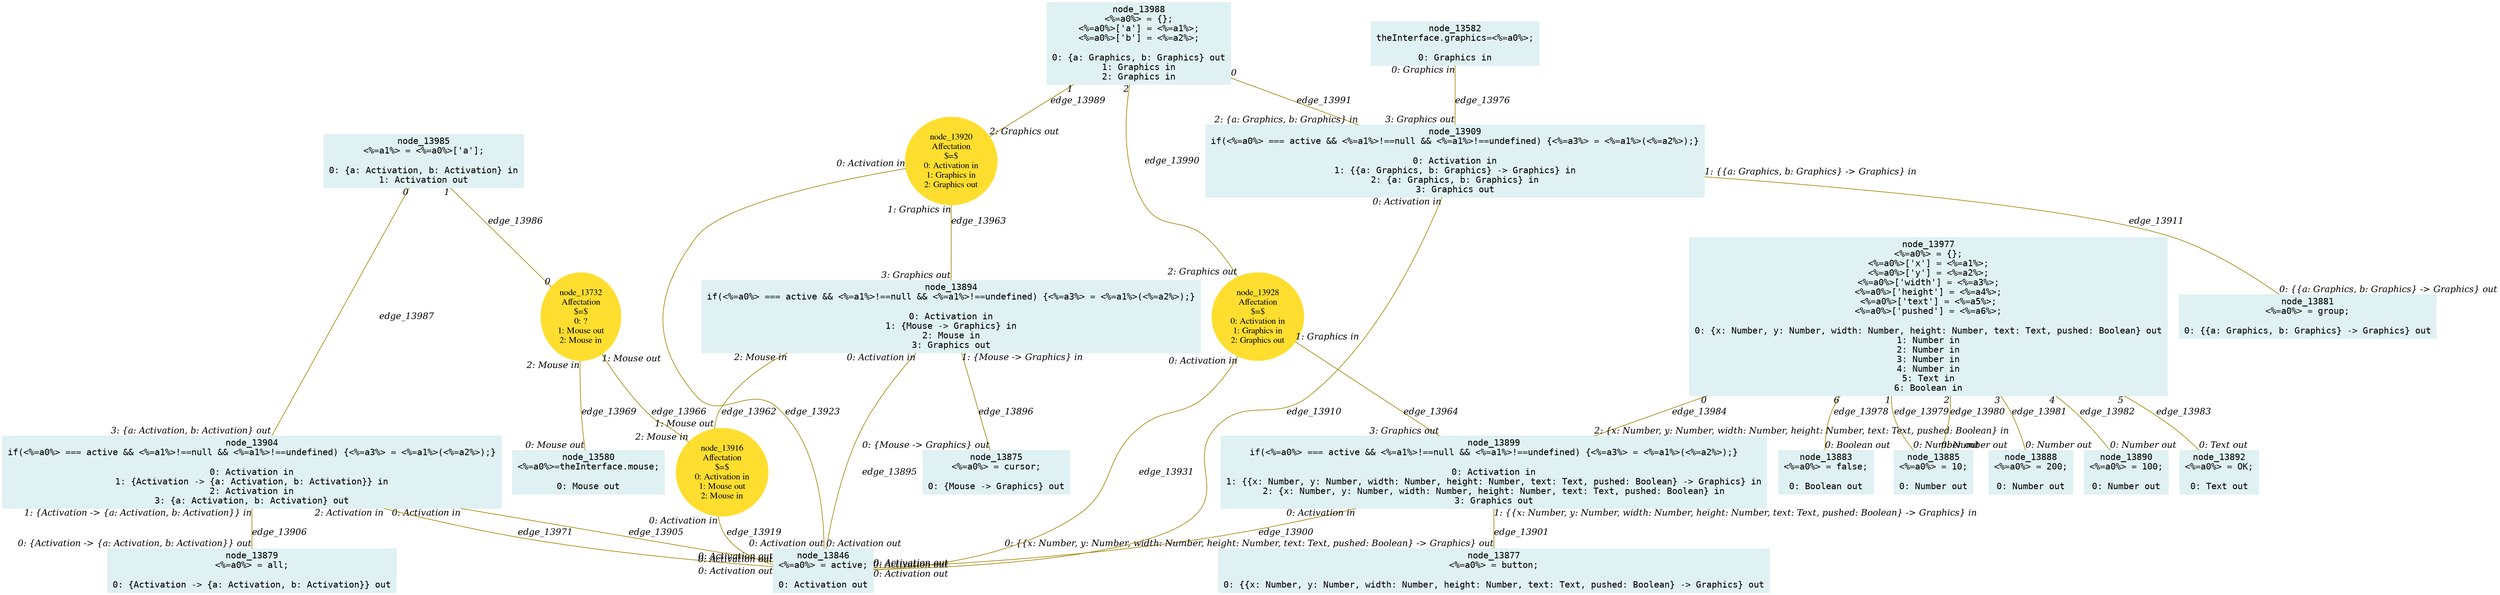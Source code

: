 digraph g{node_13580 [shape="box", style="filled", color="#dff1f2", fontname="Courier", label="node_13580
<%=a0%>=theInterface.mouse;

0: Mouse out" ]
node_13582 [shape="box", style="filled", color="#dff1f2", fontname="Courier", label="node_13582
theInterface.graphics=<%=a0%>;

0: Graphics in" ]
node_13732 [shape="ellipse", style="filled", color="#ffde2f", fontname="Times", label="node_13732
Affectation
$=$
0: ?
1: Mouse out
2: Mouse in" ]
node_13846 [shape="box", style="filled", color="#dff1f2", fontname="Courier", label="node_13846
<%=a0%> = active;

0: Activation out" ]
node_13875 [shape="box", style="filled", color="#dff1f2", fontname="Courier", label="node_13875
<%=a0%> = cursor;

0: {Mouse -> Graphics} out" ]
node_13877 [shape="box", style="filled", color="#dff1f2", fontname="Courier", label="node_13877
<%=a0%> = button;

0: {{x: Number, y: Number, width: Number, height: Number, text: Text, pushed: Boolean} -> Graphics} out" ]
node_13879 [shape="box", style="filled", color="#dff1f2", fontname="Courier", label="node_13879
<%=a0%> = all;

0: {Activation -> {a: Activation, b: Activation}} out" ]
node_13881 [shape="box", style="filled", color="#dff1f2", fontname="Courier", label="node_13881
<%=a0%> = group;

0: {{a: Graphics, b: Graphics} -> Graphics} out" ]
node_13883 [shape="box", style="filled", color="#dff1f2", fontname="Courier", label="node_13883
<%=a0%> = false;

0: Boolean out" ]
node_13885 [shape="box", style="filled", color="#dff1f2", fontname="Courier", label="node_13885
<%=a0%> = 10;

0: Number out" ]
node_13888 [shape="box", style="filled", color="#dff1f2", fontname="Courier", label="node_13888
<%=a0%> = 200;

0: Number out" ]
node_13890 [shape="box", style="filled", color="#dff1f2", fontname="Courier", label="node_13890
<%=a0%> = 100;

0: Number out" ]
node_13892 [shape="box", style="filled", color="#dff1f2", fontname="Courier", label="node_13892
<%=a0%> = OK;

0: Text out" ]
node_13894 [shape="box", style="filled", color="#dff1f2", fontname="Courier", label="node_13894
if(<%=a0%> === active && <%=a1%>!==null && <%=a1%>!==undefined) {<%=a3%> = <%=a1%>(<%=a2%>);}

0: Activation in
1: {Mouse -> Graphics} in
2: Mouse in
3: Graphics out" ]
node_13899 [shape="box", style="filled", color="#dff1f2", fontname="Courier", label="node_13899
if(<%=a0%> === active && <%=a1%>!==null && <%=a1%>!==undefined) {<%=a3%> = <%=a1%>(<%=a2%>);}

0: Activation in
1: {{x: Number, y: Number, width: Number, height: Number, text: Text, pushed: Boolean} -> Graphics} in
2: {x: Number, y: Number, width: Number, height: Number, text: Text, pushed: Boolean} in
3: Graphics out" ]
node_13904 [shape="box", style="filled", color="#dff1f2", fontname="Courier", label="node_13904
if(<%=a0%> === active && <%=a1%>!==null && <%=a1%>!==undefined) {<%=a3%> = <%=a1%>(<%=a2%>);}

0: Activation in
1: {Activation -> {a: Activation, b: Activation}} in
2: Activation in
3: {a: Activation, b: Activation} out" ]
node_13909 [shape="box", style="filled", color="#dff1f2", fontname="Courier", label="node_13909
if(<%=a0%> === active && <%=a1%>!==null && <%=a1%>!==undefined) {<%=a3%> = <%=a1%>(<%=a2%>);}

0: Activation in
1: {{a: Graphics, b: Graphics} -> Graphics} in
2: {a: Graphics, b: Graphics} in
3: Graphics out" ]
node_13916 [shape="ellipse", style="filled", color="#ffde2f", fontname="Times", label="node_13916
Affectation
$=$
0: Activation in
1: Mouse out
2: Mouse in" ]
node_13920 [shape="ellipse", style="filled", color="#ffde2f", fontname="Times", label="node_13920
Affectation
$=$
0: Activation in
1: Graphics in
2: Graphics out" ]
node_13928 [shape="ellipse", style="filled", color="#ffde2f", fontname="Times", label="node_13928
Affectation
$=$
0: Activation in
1: Graphics in
2: Graphics out" ]
node_13977 [shape="box", style="filled", color="#dff1f2", fontname="Courier", label="node_13977
<%=a0%> = {};
<%=a0%>['x'] = <%=a1%>;
<%=a0%>['y'] = <%=a2%>;
<%=a0%>['width'] = <%=a3%>;
<%=a0%>['height'] = <%=a4%>;
<%=a0%>['text'] = <%=a5%>;
<%=a0%>['pushed'] = <%=a6%>;

0: {x: Number, y: Number, width: Number, height: Number, text: Text, pushed: Boolean} out
1: Number in
2: Number in
3: Number in
4: Number in
5: Text in
6: Boolean in" ]
node_13985 [shape="box", style="filled", color="#dff1f2", fontname="Courier", label="node_13985
<%=a1%> = <%=a0%>['a'];

0: {a: Activation, b: Activation} in
1: Activation out" ]
node_13988 [shape="box", style="filled", color="#dff1f2", fontname="Courier", label="node_13988
<%=a0%> = {};
<%=a0%>['a'] = <%=a1%>;
<%=a0%>['b'] = <%=a2%>;

0: {a: Graphics, b: Graphics} out
1: Graphics in
2: Graphics in" ]
node_13894 -> node_13846 [dir=none, arrowHead=none, fontname="Times-Italic", arrowsize=1, color="#9d8400", label="edge_13895",  headlabel="0: Activation out", taillabel="0: Activation in" ]
node_13894 -> node_13875 [dir=none, arrowHead=none, fontname="Times-Italic", arrowsize=1, color="#9d8400", label="edge_13896",  headlabel="0: {Mouse -> Graphics} out", taillabel="1: {Mouse -> Graphics} in" ]
node_13899 -> node_13846 [dir=none, arrowHead=none, fontname="Times-Italic", arrowsize=1, color="#9d8400", label="edge_13900",  headlabel="0: Activation out", taillabel="0: Activation in" ]
node_13899 -> node_13877 [dir=none, arrowHead=none, fontname="Times-Italic", arrowsize=1, color="#9d8400", label="edge_13901",  headlabel="0: {{x: Number, y: Number, width: Number, height: Number, text: Text, pushed: Boolean} -> Graphics} out", taillabel="1: {{x: Number, y: Number, width: Number, height: Number, text: Text, pushed: Boolean} -> Graphics} in" ]
node_13904 -> node_13846 [dir=none, arrowHead=none, fontname="Times-Italic", arrowsize=1, color="#9d8400", label="edge_13905",  headlabel="0: Activation out", taillabel="0: Activation in" ]
node_13904 -> node_13879 [dir=none, arrowHead=none, fontname="Times-Italic", arrowsize=1, color="#9d8400", label="edge_13906",  headlabel="0: {Activation -> {a: Activation, b: Activation}} out", taillabel="1: {Activation -> {a: Activation, b: Activation}} in" ]
node_13909 -> node_13846 [dir=none, arrowHead=none, fontname="Times-Italic", arrowsize=1, color="#9d8400", label="edge_13910",  headlabel="0: Activation out", taillabel="0: Activation in" ]
node_13909 -> node_13881 [dir=none, arrowHead=none, fontname="Times-Italic", arrowsize=1, color="#9d8400", label="edge_13911",  headlabel="0: {{a: Graphics, b: Graphics} -> Graphics} out", taillabel="1: {{a: Graphics, b: Graphics} -> Graphics} in" ]
node_13916 -> node_13846 [dir=none, arrowHead=none, fontname="Times-Italic", arrowsize=1, color="#9d8400", label="edge_13919",  headlabel="0: Activation out", taillabel="0: Activation in" ]
node_13920 -> node_13846 [dir=none, arrowHead=none, fontname="Times-Italic", arrowsize=1, color="#9d8400", label="edge_13923",  headlabel="0: Activation out", taillabel="0: Activation in" ]
node_13928 -> node_13846 [dir=none, arrowHead=none, fontname="Times-Italic", arrowsize=1, color="#9d8400", label="edge_13931",  headlabel="0: Activation out", taillabel="0: Activation in" ]
node_13894 -> node_13916 [dir=none, arrowHead=none, fontname="Times-Italic", arrowsize=1, color="#9d8400", label="edge_13962",  headlabel="1: Mouse out", taillabel="2: Mouse in" ]
node_13920 -> node_13894 [dir=none, arrowHead=none, fontname="Times-Italic", arrowsize=1, color="#9d8400", label="edge_13963",  headlabel="3: Graphics out", taillabel="1: Graphics in" ]
node_13928 -> node_13899 [dir=none, arrowHead=none, fontname="Times-Italic", arrowsize=1, color="#9d8400", label="edge_13964",  headlabel="3: Graphics out", taillabel="1: Graphics in" ]
node_13732 -> node_13916 [dir=none, arrowHead=none, fontname="Times-Italic", arrowsize=1, color="#9d8400", label="edge_13966",  headlabel="2: Mouse in", taillabel="1: Mouse out" ]
node_13732 -> node_13580 [dir=none, arrowHead=none, fontname="Times-Italic", arrowsize=1, color="#9d8400", label="edge_13969",  headlabel="0: Mouse out", taillabel="2: Mouse in" ]
node_13904 -> node_13846 [dir=none, arrowHead=none, fontname="Times-Italic", arrowsize=1, color="#9d8400", label="edge_13971",  headlabel="0: Activation out", taillabel="2: Activation in" ]
node_13582 -> node_13909 [dir=none, arrowHead=none, fontname="Times-Italic", arrowsize=1, color="#9d8400", label="edge_13976",  headlabel="3: Graphics out", taillabel="0: Graphics in" ]
node_13977 -> node_13883 [dir=none, arrowHead=none, fontname="Times-Italic", arrowsize=1, color="#9d8400", label="edge_13978",  headlabel="0: Boolean out", taillabel="6" ]
node_13977 -> node_13885 [dir=none, arrowHead=none, fontname="Times-Italic", arrowsize=1, color="#9d8400", label="edge_13979",  headlabel="0: Number out", taillabel="1" ]
node_13977 -> node_13885 [dir=none, arrowHead=none, fontname="Times-Italic", arrowsize=1, color="#9d8400", label="edge_13980",  headlabel="0: Number out", taillabel="2" ]
node_13977 -> node_13888 [dir=none, arrowHead=none, fontname="Times-Italic", arrowsize=1, color="#9d8400", label="edge_13981",  headlabel="0: Number out", taillabel="3" ]
node_13977 -> node_13890 [dir=none, arrowHead=none, fontname="Times-Italic", arrowsize=1, color="#9d8400", label="edge_13982",  headlabel="0: Number out", taillabel="4" ]
node_13977 -> node_13892 [dir=none, arrowHead=none, fontname="Times-Italic", arrowsize=1, color="#9d8400", label="edge_13983",  headlabel="0: Text out", taillabel="5" ]
node_13977 -> node_13899 [dir=none, arrowHead=none, fontname="Times-Italic", arrowsize=1, color="#9d8400", label="edge_13984",  headlabel="2: {x: Number, y: Number, width: Number, height: Number, text: Text, pushed: Boolean} in", taillabel="0" ]
node_13985 -> node_13732 [dir=none, arrowHead=none, fontname="Times-Italic", arrowsize=1, color="#9d8400", label="edge_13986",  headlabel="0", taillabel="1" ]
node_13985 -> node_13904 [dir=none, arrowHead=none, fontname="Times-Italic", arrowsize=1, color="#9d8400", label="edge_13987",  headlabel="3: {a: Activation, b: Activation} out", taillabel="0" ]
node_13988 -> node_13920 [dir=none, arrowHead=none, fontname="Times-Italic", arrowsize=1, color="#9d8400", label="edge_13989",  headlabel="2: Graphics out", taillabel="1" ]
node_13988 -> node_13928 [dir=none, arrowHead=none, fontname="Times-Italic", arrowsize=1, color="#9d8400", label="edge_13990",  headlabel="2: Graphics out", taillabel="2" ]
node_13988 -> node_13909 [dir=none, arrowHead=none, fontname="Times-Italic", arrowsize=1, color="#9d8400", label="edge_13991",  headlabel="2: {a: Graphics, b: Graphics} in", taillabel="0" ]
}